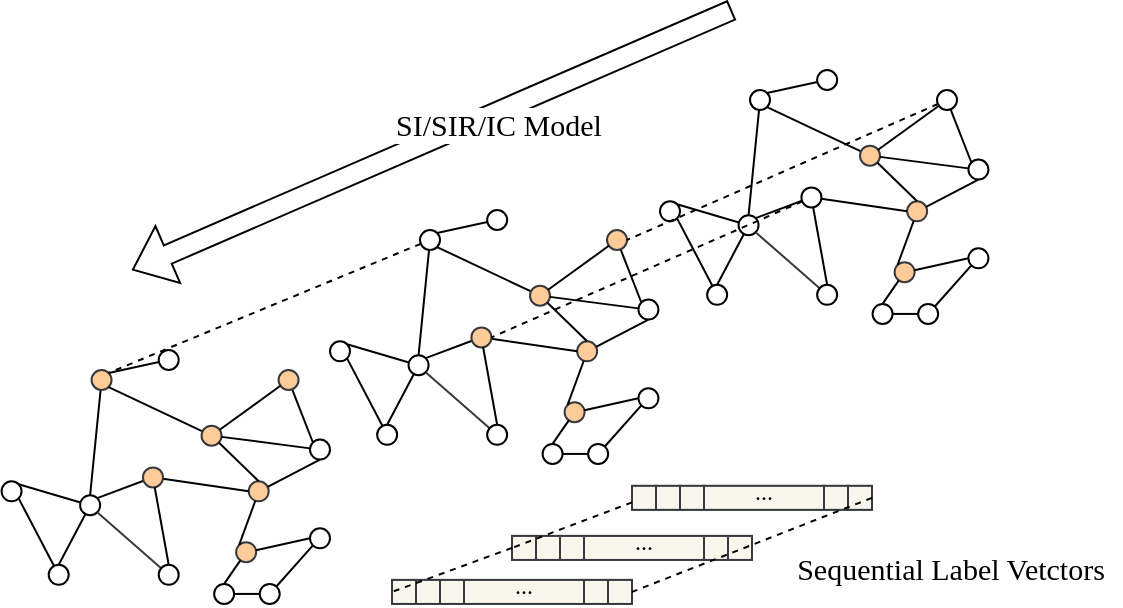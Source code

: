 <mxfile version="18.1.3" type="github">
  <diagram id="QJzVFI7wwdKh4ksq5DaL" name="Page-1">
    <mxGraphModel dx="1144" dy="557" grid="1" gridSize="10" guides="1" tooltips="1" connect="1" arrows="1" fold="1" page="1" pageScale="1" pageWidth="827" pageHeight="1169" math="0" shadow="0">
      <root>
        <mxCell id="0" />
        <mxCell id="1" parent="0" />
        <mxCell id="GDryrx9n8suL0AO0dyz_-293" value="" style="group" vertex="1" connectable="0" parent="1">
          <mxGeometry x="414" y="180" width="164.219" height="126.96" as="geometry" />
        </mxCell>
        <mxCell id="GDryrx9n8suL0AO0dyz_-5" value="" style="ellipse;whiteSpace=wrap;html=1;aspect=fixed;" vertex="1" parent="GDryrx9n8suL0AO0dyz_-293">
          <mxGeometry x="39.286" y="72.604" width="10" height="10" as="geometry" />
        </mxCell>
        <mxCell id="GDryrx9n8suL0AO0dyz_-6" style="edgeStyle=none;rounded=0;orthogonalLoop=1;jettySize=auto;html=1;entryX=0.5;entryY=0;entryDx=0;entryDy=0;endArrow=none;endFill=0;" edge="1" parent="GDryrx9n8suL0AO0dyz_-293" source="GDryrx9n8suL0AO0dyz_-7" target="GDryrx9n8suL0AO0dyz_-5">
          <mxGeometry relative="1" as="geometry" />
        </mxCell>
        <mxCell id="GDryrx9n8suL0AO0dyz_-7" value="" style="ellipse;whiteSpace=wrap;html=1;aspect=fixed;" vertex="1" parent="GDryrx9n8suL0AO0dyz_-293">
          <mxGeometry x="45" y="10.0" width="10" height="10" as="geometry" />
        </mxCell>
        <mxCell id="GDryrx9n8suL0AO0dyz_-8" style="edgeStyle=none;rounded=0;orthogonalLoop=1;jettySize=auto;html=1;entryX=1;entryY=1;entryDx=0;entryDy=0;endArrow=none;endFill=0;" edge="1" parent="GDryrx9n8suL0AO0dyz_-293" source="GDryrx9n8suL0AO0dyz_-9" target="GDryrx9n8suL0AO0dyz_-7">
          <mxGeometry relative="1" as="geometry" />
        </mxCell>
        <mxCell id="GDryrx9n8suL0AO0dyz_-9" value="" style="ellipse;whiteSpace=wrap;html=1;aspect=fixed;fillColor=#ffcc99;strokeColor=#36393d;" vertex="1" parent="GDryrx9n8suL0AO0dyz_-293">
          <mxGeometry x="100" y="37.826" width="10" height="10" as="geometry" />
        </mxCell>
        <mxCell id="GDryrx9n8suL0AO0dyz_-10" value="" style="ellipse;whiteSpace=wrap;html=1;aspect=fixed;" vertex="1" parent="GDryrx9n8suL0AO0dyz_-293">
          <mxGeometry y="65.648" width="10" height="10" as="geometry" />
        </mxCell>
        <mxCell id="GDryrx9n8suL0AO0dyz_-11" style="edgeStyle=none;rounded=0;orthogonalLoop=1;jettySize=auto;html=1;entryX=1;entryY=0;entryDx=0;entryDy=0;endArrow=none;endFill=0;" edge="1" parent="GDryrx9n8suL0AO0dyz_-293" source="GDryrx9n8suL0AO0dyz_-5" target="GDryrx9n8suL0AO0dyz_-10">
          <mxGeometry relative="1" as="geometry" />
        </mxCell>
        <mxCell id="GDryrx9n8suL0AO0dyz_-12" style="edgeStyle=none;rounded=0;orthogonalLoop=1;jettySize=auto;html=1;entryX=1;entryY=1;entryDx=0;entryDy=0;endArrow=none;endFill=0;" edge="1" parent="GDryrx9n8suL0AO0dyz_-293" source="GDryrx9n8suL0AO0dyz_-13" target="GDryrx9n8suL0AO0dyz_-10">
          <mxGeometry relative="1" as="geometry" />
        </mxCell>
        <mxCell id="GDryrx9n8suL0AO0dyz_-13" value="" style="ellipse;whiteSpace=wrap;html=1;aspect=fixed;" vertex="1" parent="GDryrx9n8suL0AO0dyz_-293">
          <mxGeometry x="23.571" y="107.387" width="10" height="10" as="geometry" />
        </mxCell>
        <mxCell id="GDryrx9n8suL0AO0dyz_-14" style="edgeStyle=none;rounded=0;orthogonalLoop=1;jettySize=auto;html=1;entryX=0.5;entryY=0;entryDx=0;entryDy=0;endArrow=none;endFill=0;" edge="1" parent="GDryrx9n8suL0AO0dyz_-293" source="GDryrx9n8suL0AO0dyz_-5" target="GDryrx9n8suL0AO0dyz_-13">
          <mxGeometry relative="1" as="geometry" />
        </mxCell>
        <mxCell id="GDryrx9n8suL0AO0dyz_-15" style="edgeStyle=none;rounded=0;orthogonalLoop=1;jettySize=auto;html=1;entryX=1;entryY=0;entryDx=0;entryDy=0;endArrow=none;endFill=0;" edge="1" parent="GDryrx9n8suL0AO0dyz_-293" source="GDryrx9n8suL0AO0dyz_-16" target="GDryrx9n8suL0AO0dyz_-7">
          <mxGeometry relative="1" as="geometry" />
        </mxCell>
        <mxCell id="GDryrx9n8suL0AO0dyz_-16" value="" style="ellipse;whiteSpace=wrap;html=1;aspect=fixed;" vertex="1" parent="GDryrx9n8suL0AO0dyz_-293">
          <mxGeometry x="78.574" width="10" height="10" as="geometry" />
        </mxCell>
        <mxCell id="GDryrx9n8suL0AO0dyz_-18" value="" style="ellipse;whiteSpace=wrap;html=1;aspect=fixed;fillColor=#ffcc99;strokeColor=#36393d;" vertex="1" parent="GDryrx9n8suL0AO0dyz_-293">
          <mxGeometry x="123.571" y="65.652" width="10" height="10" as="geometry" />
        </mxCell>
        <mxCell id="GDryrx9n8suL0AO0dyz_-19" style="edgeStyle=none;rounded=0;orthogonalLoop=1;jettySize=auto;html=1;entryX=0.5;entryY=0;entryDx=0;entryDy=0;endArrow=none;endFill=0;" edge="1" parent="GDryrx9n8suL0AO0dyz_-293" source="GDryrx9n8suL0AO0dyz_-9" target="GDryrx9n8suL0AO0dyz_-18">
          <mxGeometry relative="1" as="geometry" />
        </mxCell>
        <mxCell id="GDryrx9n8suL0AO0dyz_-20" style="edgeStyle=none;rounded=0;orthogonalLoop=1;jettySize=auto;html=1;entryX=1;entryY=0;entryDx=0;entryDy=0;endArrow=none;endFill=0;" edge="1" parent="GDryrx9n8suL0AO0dyz_-293" source="GDryrx9n8suL0AO0dyz_-22" target="GDryrx9n8suL0AO0dyz_-5">
          <mxGeometry relative="1" as="geometry" />
        </mxCell>
        <mxCell id="GDryrx9n8suL0AO0dyz_-21" style="edgeStyle=none;rounded=0;orthogonalLoop=1;jettySize=auto;html=1;entryX=0;entryY=0.5;entryDx=0;entryDy=0;endArrow=none;endFill=0;" edge="1" parent="GDryrx9n8suL0AO0dyz_-293" source="GDryrx9n8suL0AO0dyz_-22" target="GDryrx9n8suL0AO0dyz_-18">
          <mxGeometry relative="1" as="geometry" />
        </mxCell>
        <mxCell id="GDryrx9n8suL0AO0dyz_-22" value="" style="ellipse;whiteSpace=wrap;html=1;aspect=fixed;" vertex="1" parent="GDryrx9n8suL0AO0dyz_-293">
          <mxGeometry x="70.714" y="58.691" width="10" height="10" as="geometry" />
        </mxCell>
        <mxCell id="GDryrx9n8suL0AO0dyz_-23" style="edgeStyle=none;rounded=0;orthogonalLoop=1;jettySize=auto;html=1;entryX=1;entryY=1;entryDx=0;entryDy=0;endArrow=none;endFill=0;fillColor=#ffcc99;strokeColor=#36393d;" edge="1" parent="GDryrx9n8suL0AO0dyz_-293" source="GDryrx9n8suL0AO0dyz_-24" target="GDryrx9n8suL0AO0dyz_-5">
          <mxGeometry relative="1" as="geometry" />
        </mxCell>
        <mxCell id="GDryrx9n8suL0AO0dyz_-24" value="" style="ellipse;whiteSpace=wrap;html=1;aspect=fixed;" vertex="1" parent="GDryrx9n8suL0AO0dyz_-293">
          <mxGeometry x="78.571" y="107.387" width="10" height="10" as="geometry" />
        </mxCell>
        <mxCell id="GDryrx9n8suL0AO0dyz_-25" style="edgeStyle=none;rounded=0;orthogonalLoop=1;jettySize=auto;html=1;entryX=0.5;entryY=0;entryDx=0;entryDy=0;endArrow=none;endFill=0;" edge="1" parent="GDryrx9n8suL0AO0dyz_-293" source="GDryrx9n8suL0AO0dyz_-22" target="GDryrx9n8suL0AO0dyz_-24">
          <mxGeometry relative="1" as="geometry" />
        </mxCell>
        <mxCell id="GDryrx9n8suL0AO0dyz_-26" value="" style="ellipse;whiteSpace=wrap;html=1;aspect=fixed;" vertex="1" parent="GDryrx9n8suL0AO0dyz_-293">
          <mxGeometry x="154.214" y="44.782" width="10" height="10" as="geometry" />
        </mxCell>
        <mxCell id="GDryrx9n8suL0AO0dyz_-27" value="" style="rounded=0;orthogonalLoop=1;jettySize=auto;html=1;endArrow=none;endFill=0;" edge="1" parent="GDryrx9n8suL0AO0dyz_-293" source="GDryrx9n8suL0AO0dyz_-9" target="GDryrx9n8suL0AO0dyz_-26">
          <mxGeometry relative="1" as="geometry" />
        </mxCell>
        <mxCell id="GDryrx9n8suL0AO0dyz_-28" style="edgeStyle=none;rounded=0;orthogonalLoop=1;jettySize=auto;html=1;entryX=0.5;entryY=1;entryDx=0;entryDy=0;endArrow=none;endFill=0;" edge="1" parent="GDryrx9n8suL0AO0dyz_-293" source="GDryrx9n8suL0AO0dyz_-18" target="GDryrx9n8suL0AO0dyz_-26">
          <mxGeometry relative="1" as="geometry" />
        </mxCell>
        <mxCell id="GDryrx9n8suL0AO0dyz_-29" style="edgeStyle=none;rounded=0;orthogonalLoop=1;jettySize=auto;html=1;endArrow=none;endFill=0;entryX=0;entryY=0;entryDx=0;entryDy=0;" edge="1" parent="GDryrx9n8suL0AO0dyz_-293" source="GDryrx9n8suL0AO0dyz_-30" target="GDryrx9n8suL0AO0dyz_-26">
          <mxGeometry relative="1" as="geometry">
            <mxPoint x="162.857" y="44.782" as="targetPoint" />
          </mxGeometry>
        </mxCell>
        <mxCell id="GDryrx9n8suL0AO0dyz_-30" value="" style="ellipse;whiteSpace=wrap;html=1;aspect=fixed;" vertex="1" parent="GDryrx9n8suL0AO0dyz_-293">
          <mxGeometry x="138.5" y="10.0" width="10" height="10" as="geometry" />
        </mxCell>
        <mxCell id="GDryrx9n8suL0AO0dyz_-31" value="" style="rounded=0;orthogonalLoop=1;jettySize=auto;html=1;endArrow=none;endFill=0;" edge="1" parent="GDryrx9n8suL0AO0dyz_-293" source="GDryrx9n8suL0AO0dyz_-9" target="GDryrx9n8suL0AO0dyz_-30">
          <mxGeometry relative="1" as="geometry" />
        </mxCell>
        <mxCell id="GDryrx9n8suL0AO0dyz_-32" value="" style="ellipse;whiteSpace=wrap;html=1;aspect=fixed;" vertex="1" parent="GDryrx9n8suL0AO0dyz_-293">
          <mxGeometry x="129.076" y="116.96" width="10" height="10" as="geometry" />
        </mxCell>
        <mxCell id="GDryrx9n8suL0AO0dyz_-33" value="" style="ellipse;whiteSpace=wrap;html=1;aspect=fixed;fillColor=#ffcc99;strokeColor=#36393d;" vertex="1" parent="GDryrx9n8suL0AO0dyz_-293">
          <mxGeometry x="117.29" y="96.091" width="10" height="10" as="geometry" />
        </mxCell>
        <mxCell id="GDryrx9n8suL0AO0dyz_-17" style="edgeStyle=none;rounded=0;orthogonalLoop=1;jettySize=auto;html=1;endArrow=none;endFill=0;entryX=0;entryY=0;entryDx=0;entryDy=0;" edge="1" parent="GDryrx9n8suL0AO0dyz_-293" source="GDryrx9n8suL0AO0dyz_-18" target="GDryrx9n8suL0AO0dyz_-33">
          <mxGeometry relative="1" as="geometry">
            <mxPoint x="153.429" y="107.391" as="targetPoint" />
          </mxGeometry>
        </mxCell>
        <mxCell id="GDryrx9n8suL0AO0dyz_-34" style="edgeStyle=none;rounded=0;orthogonalLoop=1;jettySize=auto;html=1;entryX=0;entryY=0.5;entryDx=0;entryDy=0;endArrow=none;endFill=0;" edge="1" parent="GDryrx9n8suL0AO0dyz_-293" source="GDryrx9n8suL0AO0dyz_-35" target="GDryrx9n8suL0AO0dyz_-32">
          <mxGeometry relative="1" as="geometry" />
        </mxCell>
        <mxCell id="GDryrx9n8suL0AO0dyz_-35" value="" style="ellipse;whiteSpace=wrap;html=1;aspect=fixed;" vertex="1" parent="GDryrx9n8suL0AO0dyz_-293">
          <mxGeometry x="106.29" y="116.96" width="10" height="10" as="geometry" />
        </mxCell>
        <mxCell id="GDryrx9n8suL0AO0dyz_-36" style="edgeStyle=none;rounded=0;orthogonalLoop=1;jettySize=auto;html=1;entryX=0.5;entryY=0;entryDx=0;entryDy=0;endArrow=none;endFill=0;" edge="1" parent="GDryrx9n8suL0AO0dyz_-293" source="GDryrx9n8suL0AO0dyz_-33" target="GDryrx9n8suL0AO0dyz_-35">
          <mxGeometry relative="1" as="geometry" />
        </mxCell>
        <mxCell id="GDryrx9n8suL0AO0dyz_-37" value="" style="ellipse;whiteSpace=wrap;html=1;aspect=fixed;" vertex="1" parent="GDryrx9n8suL0AO0dyz_-293">
          <mxGeometry x="154.219" y="89.134" width="10" height="10" as="geometry" />
        </mxCell>
        <mxCell id="GDryrx9n8suL0AO0dyz_-38" style="edgeStyle=none;rounded=0;orthogonalLoop=1;jettySize=auto;html=1;entryX=0;entryY=1;entryDx=0;entryDy=0;endArrow=none;endFill=0;" edge="1" parent="GDryrx9n8suL0AO0dyz_-293" source="GDryrx9n8suL0AO0dyz_-32" target="GDryrx9n8suL0AO0dyz_-37">
          <mxGeometry relative="1" as="geometry" />
        </mxCell>
        <mxCell id="GDryrx9n8suL0AO0dyz_-39" style="edgeStyle=none;rounded=0;orthogonalLoop=1;jettySize=auto;html=1;entryX=0;entryY=0.5;entryDx=0;entryDy=0;endArrow=none;endFill=0;" edge="1" parent="GDryrx9n8suL0AO0dyz_-293" source="GDryrx9n8suL0AO0dyz_-33" target="GDryrx9n8suL0AO0dyz_-37">
          <mxGeometry relative="1" as="geometry" />
        </mxCell>
        <mxCell id="GDryrx9n8suL0AO0dyz_-294" value="" style="group" vertex="1" connectable="0" parent="1">
          <mxGeometry x="249" y="250" width="164.219" height="126.96" as="geometry" />
        </mxCell>
        <mxCell id="GDryrx9n8suL0AO0dyz_-295" value="" style="ellipse;whiteSpace=wrap;html=1;aspect=fixed;" vertex="1" parent="GDryrx9n8suL0AO0dyz_-294">
          <mxGeometry x="39.286" y="72.604" width="10" height="10" as="geometry" />
        </mxCell>
        <mxCell id="GDryrx9n8suL0AO0dyz_-296" style="edgeStyle=none;rounded=0;orthogonalLoop=1;jettySize=auto;html=1;entryX=0.5;entryY=0;entryDx=0;entryDy=0;endArrow=none;endFill=0;" edge="1" parent="GDryrx9n8suL0AO0dyz_-294" source="GDryrx9n8suL0AO0dyz_-297" target="GDryrx9n8suL0AO0dyz_-295">
          <mxGeometry relative="1" as="geometry" />
        </mxCell>
        <mxCell id="GDryrx9n8suL0AO0dyz_-297" value="" style="ellipse;whiteSpace=wrap;html=1;aspect=fixed;" vertex="1" parent="GDryrx9n8suL0AO0dyz_-294">
          <mxGeometry x="45" y="10.0" width="10" height="10" as="geometry" />
        </mxCell>
        <mxCell id="GDryrx9n8suL0AO0dyz_-298" style="edgeStyle=none;rounded=0;orthogonalLoop=1;jettySize=auto;html=1;entryX=1;entryY=1;entryDx=0;entryDy=0;endArrow=none;endFill=0;" edge="1" parent="GDryrx9n8suL0AO0dyz_-294" source="GDryrx9n8suL0AO0dyz_-299" target="GDryrx9n8suL0AO0dyz_-297">
          <mxGeometry relative="1" as="geometry" />
        </mxCell>
        <mxCell id="GDryrx9n8suL0AO0dyz_-299" value="" style="ellipse;whiteSpace=wrap;html=1;aspect=fixed;fillColor=#ffcc99;strokeColor=#36393d;" vertex="1" parent="GDryrx9n8suL0AO0dyz_-294">
          <mxGeometry x="100" y="37.826" width="10" height="10" as="geometry" />
        </mxCell>
        <mxCell id="GDryrx9n8suL0AO0dyz_-300" value="" style="ellipse;whiteSpace=wrap;html=1;aspect=fixed;" vertex="1" parent="GDryrx9n8suL0AO0dyz_-294">
          <mxGeometry y="65.648" width="10" height="10" as="geometry" />
        </mxCell>
        <mxCell id="GDryrx9n8suL0AO0dyz_-301" style="edgeStyle=none;rounded=0;orthogonalLoop=1;jettySize=auto;html=1;entryX=1;entryY=0;entryDx=0;entryDy=0;endArrow=none;endFill=0;" edge="1" parent="GDryrx9n8suL0AO0dyz_-294" source="GDryrx9n8suL0AO0dyz_-295" target="GDryrx9n8suL0AO0dyz_-300">
          <mxGeometry relative="1" as="geometry" />
        </mxCell>
        <mxCell id="GDryrx9n8suL0AO0dyz_-302" style="edgeStyle=none;rounded=0;orthogonalLoop=1;jettySize=auto;html=1;entryX=1;entryY=1;entryDx=0;entryDy=0;endArrow=none;endFill=0;" edge="1" parent="GDryrx9n8suL0AO0dyz_-294" source="GDryrx9n8suL0AO0dyz_-303" target="GDryrx9n8suL0AO0dyz_-300">
          <mxGeometry relative="1" as="geometry" />
        </mxCell>
        <mxCell id="GDryrx9n8suL0AO0dyz_-303" value="" style="ellipse;whiteSpace=wrap;html=1;aspect=fixed;" vertex="1" parent="GDryrx9n8suL0AO0dyz_-294">
          <mxGeometry x="23.571" y="107.387" width="10" height="10" as="geometry" />
        </mxCell>
        <mxCell id="GDryrx9n8suL0AO0dyz_-304" style="edgeStyle=none;rounded=0;orthogonalLoop=1;jettySize=auto;html=1;entryX=0.5;entryY=0;entryDx=0;entryDy=0;endArrow=none;endFill=0;" edge="1" parent="GDryrx9n8suL0AO0dyz_-294" source="GDryrx9n8suL0AO0dyz_-295" target="GDryrx9n8suL0AO0dyz_-303">
          <mxGeometry relative="1" as="geometry" />
        </mxCell>
        <mxCell id="GDryrx9n8suL0AO0dyz_-305" style="edgeStyle=none;rounded=0;orthogonalLoop=1;jettySize=auto;html=1;entryX=1;entryY=0;entryDx=0;entryDy=0;endArrow=none;endFill=0;" edge="1" parent="GDryrx9n8suL0AO0dyz_-294" source="GDryrx9n8suL0AO0dyz_-306" target="GDryrx9n8suL0AO0dyz_-297">
          <mxGeometry relative="1" as="geometry" />
        </mxCell>
        <mxCell id="GDryrx9n8suL0AO0dyz_-306" value="" style="ellipse;whiteSpace=wrap;html=1;aspect=fixed;" vertex="1" parent="GDryrx9n8suL0AO0dyz_-294">
          <mxGeometry x="78.574" width="10" height="10" as="geometry" />
        </mxCell>
        <mxCell id="GDryrx9n8suL0AO0dyz_-307" value="" style="ellipse;whiteSpace=wrap;html=1;aspect=fixed;fillColor=#ffcc99;strokeColor=#36393d;" vertex="1" parent="GDryrx9n8suL0AO0dyz_-294">
          <mxGeometry x="123.571" y="65.652" width="10" height="10" as="geometry" />
        </mxCell>
        <mxCell id="GDryrx9n8suL0AO0dyz_-308" style="edgeStyle=none;rounded=0;orthogonalLoop=1;jettySize=auto;html=1;entryX=0.5;entryY=0;entryDx=0;entryDy=0;endArrow=none;endFill=0;" edge="1" parent="GDryrx9n8suL0AO0dyz_-294" source="GDryrx9n8suL0AO0dyz_-299" target="GDryrx9n8suL0AO0dyz_-307">
          <mxGeometry relative="1" as="geometry" />
        </mxCell>
        <mxCell id="GDryrx9n8suL0AO0dyz_-309" style="edgeStyle=none;rounded=0;orthogonalLoop=1;jettySize=auto;html=1;entryX=1;entryY=0;entryDx=0;entryDy=0;endArrow=none;endFill=0;" edge="1" parent="GDryrx9n8suL0AO0dyz_-294" source="GDryrx9n8suL0AO0dyz_-311" target="GDryrx9n8suL0AO0dyz_-295">
          <mxGeometry relative="1" as="geometry" />
        </mxCell>
        <mxCell id="GDryrx9n8suL0AO0dyz_-310" style="edgeStyle=none;rounded=0;orthogonalLoop=1;jettySize=auto;html=1;entryX=0;entryY=0.5;entryDx=0;entryDy=0;endArrow=none;endFill=0;" edge="1" parent="GDryrx9n8suL0AO0dyz_-294" source="GDryrx9n8suL0AO0dyz_-311" target="GDryrx9n8suL0AO0dyz_-307">
          <mxGeometry relative="1" as="geometry" />
        </mxCell>
        <mxCell id="GDryrx9n8suL0AO0dyz_-311" value="" style="ellipse;whiteSpace=wrap;html=1;aspect=fixed;fillColor=#ffcc99;strokeColor=#36393d;" vertex="1" parent="GDryrx9n8suL0AO0dyz_-294">
          <mxGeometry x="70.714" y="58.691" width="10" height="10" as="geometry" />
        </mxCell>
        <mxCell id="GDryrx9n8suL0AO0dyz_-312" style="edgeStyle=none;rounded=0;orthogonalLoop=1;jettySize=auto;html=1;entryX=1;entryY=1;entryDx=0;entryDy=0;endArrow=none;endFill=0;fillColor=#ffcc99;strokeColor=#36393d;" edge="1" parent="GDryrx9n8suL0AO0dyz_-294" source="GDryrx9n8suL0AO0dyz_-313" target="GDryrx9n8suL0AO0dyz_-295">
          <mxGeometry relative="1" as="geometry" />
        </mxCell>
        <mxCell id="GDryrx9n8suL0AO0dyz_-313" value="" style="ellipse;whiteSpace=wrap;html=1;aspect=fixed;" vertex="1" parent="GDryrx9n8suL0AO0dyz_-294">
          <mxGeometry x="78.571" y="107.387" width="10" height="10" as="geometry" />
        </mxCell>
        <mxCell id="GDryrx9n8suL0AO0dyz_-314" style="edgeStyle=none;rounded=0;orthogonalLoop=1;jettySize=auto;html=1;entryX=0.5;entryY=0;entryDx=0;entryDy=0;endArrow=none;endFill=0;" edge="1" parent="GDryrx9n8suL0AO0dyz_-294" source="GDryrx9n8suL0AO0dyz_-311" target="GDryrx9n8suL0AO0dyz_-313">
          <mxGeometry relative="1" as="geometry" />
        </mxCell>
        <mxCell id="GDryrx9n8suL0AO0dyz_-315" value="" style="ellipse;whiteSpace=wrap;html=1;aspect=fixed;" vertex="1" parent="GDryrx9n8suL0AO0dyz_-294">
          <mxGeometry x="154.214" y="44.782" width="10" height="10" as="geometry" />
        </mxCell>
        <mxCell id="GDryrx9n8suL0AO0dyz_-316" value="" style="rounded=0;orthogonalLoop=1;jettySize=auto;html=1;endArrow=none;endFill=0;" edge="1" parent="GDryrx9n8suL0AO0dyz_-294" source="GDryrx9n8suL0AO0dyz_-299" target="GDryrx9n8suL0AO0dyz_-315">
          <mxGeometry relative="1" as="geometry" />
        </mxCell>
        <mxCell id="GDryrx9n8suL0AO0dyz_-317" style="edgeStyle=none;rounded=0;orthogonalLoop=1;jettySize=auto;html=1;entryX=0.5;entryY=1;entryDx=0;entryDy=0;endArrow=none;endFill=0;" edge="1" parent="GDryrx9n8suL0AO0dyz_-294" source="GDryrx9n8suL0AO0dyz_-307" target="GDryrx9n8suL0AO0dyz_-315">
          <mxGeometry relative="1" as="geometry" />
        </mxCell>
        <mxCell id="GDryrx9n8suL0AO0dyz_-318" style="edgeStyle=none;rounded=0;orthogonalLoop=1;jettySize=auto;html=1;endArrow=none;endFill=0;entryX=0;entryY=0;entryDx=0;entryDy=0;" edge="1" parent="GDryrx9n8suL0AO0dyz_-294" source="GDryrx9n8suL0AO0dyz_-319" target="GDryrx9n8suL0AO0dyz_-315">
          <mxGeometry relative="1" as="geometry">
            <mxPoint x="162.857" y="44.782" as="targetPoint" />
          </mxGeometry>
        </mxCell>
        <mxCell id="GDryrx9n8suL0AO0dyz_-319" value="" style="ellipse;whiteSpace=wrap;html=1;aspect=fixed;fillColor=#ffcc99;strokeColor=#36393d;" vertex="1" parent="GDryrx9n8suL0AO0dyz_-294">
          <mxGeometry x="138.5" y="10.0" width="10" height="10" as="geometry" />
        </mxCell>
        <mxCell id="GDryrx9n8suL0AO0dyz_-320" value="" style="rounded=0;orthogonalLoop=1;jettySize=auto;html=1;endArrow=none;endFill=0;" edge="1" parent="GDryrx9n8suL0AO0dyz_-294" source="GDryrx9n8suL0AO0dyz_-299" target="GDryrx9n8suL0AO0dyz_-319">
          <mxGeometry relative="1" as="geometry" />
        </mxCell>
        <mxCell id="GDryrx9n8suL0AO0dyz_-321" value="" style="ellipse;whiteSpace=wrap;html=1;aspect=fixed;" vertex="1" parent="GDryrx9n8suL0AO0dyz_-294">
          <mxGeometry x="129.076" y="116.96" width="10" height="10" as="geometry" />
        </mxCell>
        <mxCell id="GDryrx9n8suL0AO0dyz_-322" value="" style="ellipse;whiteSpace=wrap;html=1;aspect=fixed;fillColor=#ffcc99;strokeColor=#36393d;" vertex="1" parent="GDryrx9n8suL0AO0dyz_-294">
          <mxGeometry x="117.29" y="96.091" width="10" height="10" as="geometry" />
        </mxCell>
        <mxCell id="GDryrx9n8suL0AO0dyz_-323" style="edgeStyle=none;rounded=0;orthogonalLoop=1;jettySize=auto;html=1;endArrow=none;endFill=0;entryX=0;entryY=0;entryDx=0;entryDy=0;" edge="1" parent="GDryrx9n8suL0AO0dyz_-294" source="GDryrx9n8suL0AO0dyz_-307" target="GDryrx9n8suL0AO0dyz_-322">
          <mxGeometry relative="1" as="geometry">
            <mxPoint x="153.429" y="107.391" as="targetPoint" />
          </mxGeometry>
        </mxCell>
        <mxCell id="GDryrx9n8suL0AO0dyz_-324" style="edgeStyle=none;rounded=0;orthogonalLoop=1;jettySize=auto;html=1;entryX=0;entryY=0.5;entryDx=0;entryDy=0;endArrow=none;endFill=0;" edge="1" parent="GDryrx9n8suL0AO0dyz_-294" source="GDryrx9n8suL0AO0dyz_-325" target="GDryrx9n8suL0AO0dyz_-321">
          <mxGeometry relative="1" as="geometry" />
        </mxCell>
        <mxCell id="GDryrx9n8suL0AO0dyz_-325" value="" style="ellipse;whiteSpace=wrap;html=1;aspect=fixed;" vertex="1" parent="GDryrx9n8suL0AO0dyz_-294">
          <mxGeometry x="106.29" y="116.96" width="10" height="10" as="geometry" />
        </mxCell>
        <mxCell id="GDryrx9n8suL0AO0dyz_-326" style="edgeStyle=none;rounded=0;orthogonalLoop=1;jettySize=auto;html=1;entryX=0.5;entryY=0;entryDx=0;entryDy=0;endArrow=none;endFill=0;" edge="1" parent="GDryrx9n8suL0AO0dyz_-294" source="GDryrx9n8suL0AO0dyz_-322" target="GDryrx9n8suL0AO0dyz_-325">
          <mxGeometry relative="1" as="geometry" />
        </mxCell>
        <mxCell id="GDryrx9n8suL0AO0dyz_-327" value="" style="ellipse;whiteSpace=wrap;html=1;aspect=fixed;" vertex="1" parent="GDryrx9n8suL0AO0dyz_-294">
          <mxGeometry x="154.219" y="89.134" width="10" height="10" as="geometry" />
        </mxCell>
        <mxCell id="GDryrx9n8suL0AO0dyz_-328" style="edgeStyle=none;rounded=0;orthogonalLoop=1;jettySize=auto;html=1;entryX=0;entryY=1;entryDx=0;entryDy=0;endArrow=none;endFill=0;" edge="1" parent="GDryrx9n8suL0AO0dyz_-294" source="GDryrx9n8suL0AO0dyz_-321" target="GDryrx9n8suL0AO0dyz_-327">
          <mxGeometry relative="1" as="geometry" />
        </mxCell>
        <mxCell id="GDryrx9n8suL0AO0dyz_-329" style="edgeStyle=none;rounded=0;orthogonalLoop=1;jettySize=auto;html=1;entryX=0;entryY=0.5;entryDx=0;entryDy=0;endArrow=none;endFill=0;" edge="1" parent="GDryrx9n8suL0AO0dyz_-294" source="GDryrx9n8suL0AO0dyz_-322" target="GDryrx9n8suL0AO0dyz_-327">
          <mxGeometry relative="1" as="geometry" />
        </mxCell>
        <mxCell id="GDryrx9n8suL0AO0dyz_-330" value="" style="group" vertex="1" connectable="0" parent="1">
          <mxGeometry x="84.78" y="320" width="164.219" height="126.96" as="geometry" />
        </mxCell>
        <mxCell id="GDryrx9n8suL0AO0dyz_-331" value="" style="ellipse;whiteSpace=wrap;html=1;aspect=fixed;" vertex="1" parent="GDryrx9n8suL0AO0dyz_-330">
          <mxGeometry x="39.286" y="72.604" width="10" height="10" as="geometry" />
        </mxCell>
        <mxCell id="GDryrx9n8suL0AO0dyz_-332" style="edgeStyle=none;rounded=0;orthogonalLoop=1;jettySize=auto;html=1;entryX=0.5;entryY=0;entryDx=0;entryDy=0;endArrow=none;endFill=0;" edge="1" parent="GDryrx9n8suL0AO0dyz_-330" source="GDryrx9n8suL0AO0dyz_-333" target="GDryrx9n8suL0AO0dyz_-331">
          <mxGeometry relative="1" as="geometry" />
        </mxCell>
        <mxCell id="GDryrx9n8suL0AO0dyz_-333" value="" style="ellipse;whiteSpace=wrap;html=1;aspect=fixed;fillColor=#ffcc99;strokeColor=#36393d;" vertex="1" parent="GDryrx9n8suL0AO0dyz_-330">
          <mxGeometry x="45" y="10.0" width="10" height="10" as="geometry" />
        </mxCell>
        <mxCell id="GDryrx9n8suL0AO0dyz_-334" style="edgeStyle=none;rounded=0;orthogonalLoop=1;jettySize=auto;html=1;entryX=1;entryY=1;entryDx=0;entryDy=0;endArrow=none;endFill=0;" edge="1" parent="GDryrx9n8suL0AO0dyz_-330" source="GDryrx9n8suL0AO0dyz_-335" target="GDryrx9n8suL0AO0dyz_-333">
          <mxGeometry relative="1" as="geometry" />
        </mxCell>
        <mxCell id="GDryrx9n8suL0AO0dyz_-335" value="" style="ellipse;whiteSpace=wrap;html=1;aspect=fixed;fillColor=#ffcc99;strokeColor=#36393d;" vertex="1" parent="GDryrx9n8suL0AO0dyz_-330">
          <mxGeometry x="100" y="37.826" width="10" height="10" as="geometry" />
        </mxCell>
        <mxCell id="GDryrx9n8suL0AO0dyz_-336" value="" style="ellipse;whiteSpace=wrap;html=1;aspect=fixed;" vertex="1" parent="GDryrx9n8suL0AO0dyz_-330">
          <mxGeometry y="65.648" width="10" height="10" as="geometry" />
        </mxCell>
        <mxCell id="GDryrx9n8suL0AO0dyz_-337" style="edgeStyle=none;rounded=0;orthogonalLoop=1;jettySize=auto;html=1;entryX=1;entryY=0;entryDx=0;entryDy=0;endArrow=none;endFill=0;" edge="1" parent="GDryrx9n8suL0AO0dyz_-330" source="GDryrx9n8suL0AO0dyz_-331" target="GDryrx9n8suL0AO0dyz_-336">
          <mxGeometry relative="1" as="geometry" />
        </mxCell>
        <mxCell id="GDryrx9n8suL0AO0dyz_-338" style="edgeStyle=none;rounded=0;orthogonalLoop=1;jettySize=auto;html=1;entryX=1;entryY=1;entryDx=0;entryDy=0;endArrow=none;endFill=0;" edge="1" parent="GDryrx9n8suL0AO0dyz_-330" source="GDryrx9n8suL0AO0dyz_-339" target="GDryrx9n8suL0AO0dyz_-336">
          <mxGeometry relative="1" as="geometry" />
        </mxCell>
        <mxCell id="GDryrx9n8suL0AO0dyz_-339" value="" style="ellipse;whiteSpace=wrap;html=1;aspect=fixed;" vertex="1" parent="GDryrx9n8suL0AO0dyz_-330">
          <mxGeometry x="23.571" y="107.387" width="10" height="10" as="geometry" />
        </mxCell>
        <mxCell id="GDryrx9n8suL0AO0dyz_-340" style="edgeStyle=none;rounded=0;orthogonalLoop=1;jettySize=auto;html=1;entryX=0.5;entryY=0;entryDx=0;entryDy=0;endArrow=none;endFill=0;" edge="1" parent="GDryrx9n8suL0AO0dyz_-330" source="GDryrx9n8suL0AO0dyz_-331" target="GDryrx9n8suL0AO0dyz_-339">
          <mxGeometry relative="1" as="geometry" />
        </mxCell>
        <mxCell id="GDryrx9n8suL0AO0dyz_-341" style="edgeStyle=none;rounded=0;orthogonalLoop=1;jettySize=auto;html=1;entryX=1;entryY=0;entryDx=0;entryDy=0;endArrow=none;endFill=0;" edge="1" parent="GDryrx9n8suL0AO0dyz_-330" source="GDryrx9n8suL0AO0dyz_-342" target="GDryrx9n8suL0AO0dyz_-333">
          <mxGeometry relative="1" as="geometry" />
        </mxCell>
        <mxCell id="GDryrx9n8suL0AO0dyz_-342" value="" style="ellipse;whiteSpace=wrap;html=1;aspect=fixed;" vertex="1" parent="GDryrx9n8suL0AO0dyz_-330">
          <mxGeometry x="78.574" width="10" height="10" as="geometry" />
        </mxCell>
        <mxCell id="GDryrx9n8suL0AO0dyz_-343" value="" style="ellipse;whiteSpace=wrap;html=1;aspect=fixed;fillColor=#ffcc99;strokeColor=#36393d;" vertex="1" parent="GDryrx9n8suL0AO0dyz_-330">
          <mxGeometry x="123.571" y="65.652" width="10" height="10" as="geometry" />
        </mxCell>
        <mxCell id="GDryrx9n8suL0AO0dyz_-344" style="edgeStyle=none;rounded=0;orthogonalLoop=1;jettySize=auto;html=1;entryX=0.5;entryY=0;entryDx=0;entryDy=0;endArrow=none;endFill=0;" edge="1" parent="GDryrx9n8suL0AO0dyz_-330" source="GDryrx9n8suL0AO0dyz_-335" target="GDryrx9n8suL0AO0dyz_-343">
          <mxGeometry relative="1" as="geometry" />
        </mxCell>
        <mxCell id="GDryrx9n8suL0AO0dyz_-345" style="edgeStyle=none;rounded=0;orthogonalLoop=1;jettySize=auto;html=1;entryX=1;entryY=0;entryDx=0;entryDy=0;endArrow=none;endFill=0;" edge="1" parent="GDryrx9n8suL0AO0dyz_-330" source="GDryrx9n8suL0AO0dyz_-347" target="GDryrx9n8suL0AO0dyz_-331">
          <mxGeometry relative="1" as="geometry" />
        </mxCell>
        <mxCell id="GDryrx9n8suL0AO0dyz_-346" style="edgeStyle=none;rounded=0;orthogonalLoop=1;jettySize=auto;html=1;entryX=0;entryY=0.5;entryDx=0;entryDy=0;endArrow=none;endFill=0;" edge="1" parent="GDryrx9n8suL0AO0dyz_-330" source="GDryrx9n8suL0AO0dyz_-347" target="GDryrx9n8suL0AO0dyz_-343">
          <mxGeometry relative="1" as="geometry" />
        </mxCell>
        <mxCell id="GDryrx9n8suL0AO0dyz_-347" value="" style="ellipse;whiteSpace=wrap;html=1;aspect=fixed;fillColor=#ffcc99;strokeColor=#36393d;" vertex="1" parent="GDryrx9n8suL0AO0dyz_-330">
          <mxGeometry x="70.714" y="58.691" width="10" height="10" as="geometry" />
        </mxCell>
        <mxCell id="GDryrx9n8suL0AO0dyz_-348" style="edgeStyle=none;rounded=0;orthogonalLoop=1;jettySize=auto;html=1;entryX=1;entryY=1;entryDx=0;entryDy=0;endArrow=none;endFill=0;fillColor=#ffcc99;strokeColor=#36393d;" edge="1" parent="GDryrx9n8suL0AO0dyz_-330" source="GDryrx9n8suL0AO0dyz_-349" target="GDryrx9n8suL0AO0dyz_-331">
          <mxGeometry relative="1" as="geometry" />
        </mxCell>
        <mxCell id="GDryrx9n8suL0AO0dyz_-349" value="" style="ellipse;whiteSpace=wrap;html=1;aspect=fixed;" vertex="1" parent="GDryrx9n8suL0AO0dyz_-330">
          <mxGeometry x="78.571" y="107.387" width="10" height="10" as="geometry" />
        </mxCell>
        <mxCell id="GDryrx9n8suL0AO0dyz_-350" style="edgeStyle=none;rounded=0;orthogonalLoop=1;jettySize=auto;html=1;entryX=0.5;entryY=0;entryDx=0;entryDy=0;endArrow=none;endFill=0;" edge="1" parent="GDryrx9n8suL0AO0dyz_-330" source="GDryrx9n8suL0AO0dyz_-347" target="GDryrx9n8suL0AO0dyz_-349">
          <mxGeometry relative="1" as="geometry" />
        </mxCell>
        <mxCell id="GDryrx9n8suL0AO0dyz_-351" value="" style="ellipse;whiteSpace=wrap;html=1;aspect=fixed;" vertex="1" parent="GDryrx9n8suL0AO0dyz_-330">
          <mxGeometry x="154.214" y="44.782" width="10" height="10" as="geometry" />
        </mxCell>
        <mxCell id="GDryrx9n8suL0AO0dyz_-352" value="" style="rounded=0;orthogonalLoop=1;jettySize=auto;html=1;endArrow=none;endFill=0;" edge="1" parent="GDryrx9n8suL0AO0dyz_-330" source="GDryrx9n8suL0AO0dyz_-335" target="GDryrx9n8suL0AO0dyz_-351">
          <mxGeometry relative="1" as="geometry" />
        </mxCell>
        <mxCell id="GDryrx9n8suL0AO0dyz_-353" style="edgeStyle=none;rounded=0;orthogonalLoop=1;jettySize=auto;html=1;entryX=0.5;entryY=1;entryDx=0;entryDy=0;endArrow=none;endFill=0;" edge="1" parent="GDryrx9n8suL0AO0dyz_-330" source="GDryrx9n8suL0AO0dyz_-343" target="GDryrx9n8suL0AO0dyz_-351">
          <mxGeometry relative="1" as="geometry" />
        </mxCell>
        <mxCell id="GDryrx9n8suL0AO0dyz_-354" style="edgeStyle=none;rounded=0;orthogonalLoop=1;jettySize=auto;html=1;endArrow=none;endFill=0;entryX=0;entryY=0;entryDx=0;entryDy=0;" edge="1" parent="GDryrx9n8suL0AO0dyz_-330" source="GDryrx9n8suL0AO0dyz_-355" target="GDryrx9n8suL0AO0dyz_-351">
          <mxGeometry relative="1" as="geometry">
            <mxPoint x="162.857" y="44.782" as="targetPoint" />
          </mxGeometry>
        </mxCell>
        <mxCell id="GDryrx9n8suL0AO0dyz_-355" value="" style="ellipse;whiteSpace=wrap;html=1;aspect=fixed;fillColor=#ffcc99;strokeColor=#36393d;" vertex="1" parent="GDryrx9n8suL0AO0dyz_-330">
          <mxGeometry x="138.5" y="10.0" width="10" height="10" as="geometry" />
        </mxCell>
        <mxCell id="GDryrx9n8suL0AO0dyz_-356" value="" style="rounded=0;orthogonalLoop=1;jettySize=auto;html=1;endArrow=none;endFill=0;" edge="1" parent="GDryrx9n8suL0AO0dyz_-330" source="GDryrx9n8suL0AO0dyz_-335" target="GDryrx9n8suL0AO0dyz_-355">
          <mxGeometry relative="1" as="geometry" />
        </mxCell>
        <mxCell id="GDryrx9n8suL0AO0dyz_-357" value="" style="ellipse;whiteSpace=wrap;html=1;aspect=fixed;" vertex="1" parent="GDryrx9n8suL0AO0dyz_-330">
          <mxGeometry x="129.076" y="116.96" width="10" height="10" as="geometry" />
        </mxCell>
        <mxCell id="GDryrx9n8suL0AO0dyz_-358" value="" style="ellipse;whiteSpace=wrap;html=1;aspect=fixed;fillColor=#ffcc99;strokeColor=#36393d;" vertex="1" parent="GDryrx9n8suL0AO0dyz_-330">
          <mxGeometry x="117.29" y="96.091" width="10" height="10" as="geometry" />
        </mxCell>
        <mxCell id="GDryrx9n8suL0AO0dyz_-359" style="edgeStyle=none;rounded=0;orthogonalLoop=1;jettySize=auto;html=1;endArrow=none;endFill=0;entryX=0;entryY=0;entryDx=0;entryDy=0;" edge="1" parent="GDryrx9n8suL0AO0dyz_-330" source="GDryrx9n8suL0AO0dyz_-343" target="GDryrx9n8suL0AO0dyz_-358">
          <mxGeometry relative="1" as="geometry">
            <mxPoint x="153.429" y="107.391" as="targetPoint" />
          </mxGeometry>
        </mxCell>
        <mxCell id="GDryrx9n8suL0AO0dyz_-360" style="edgeStyle=none;rounded=0;orthogonalLoop=1;jettySize=auto;html=1;entryX=0;entryY=0.5;entryDx=0;entryDy=0;endArrow=none;endFill=0;" edge="1" parent="GDryrx9n8suL0AO0dyz_-330" source="GDryrx9n8suL0AO0dyz_-361" target="GDryrx9n8suL0AO0dyz_-357">
          <mxGeometry relative="1" as="geometry" />
        </mxCell>
        <mxCell id="GDryrx9n8suL0AO0dyz_-361" value="" style="ellipse;whiteSpace=wrap;html=1;aspect=fixed;" vertex="1" parent="GDryrx9n8suL0AO0dyz_-330">
          <mxGeometry x="106.29" y="116.96" width="10" height="10" as="geometry" />
        </mxCell>
        <mxCell id="GDryrx9n8suL0AO0dyz_-362" style="edgeStyle=none;rounded=0;orthogonalLoop=1;jettySize=auto;html=1;entryX=0.5;entryY=0;entryDx=0;entryDy=0;endArrow=none;endFill=0;" edge="1" parent="GDryrx9n8suL0AO0dyz_-330" source="GDryrx9n8suL0AO0dyz_-358" target="GDryrx9n8suL0AO0dyz_-361">
          <mxGeometry relative="1" as="geometry" />
        </mxCell>
        <mxCell id="GDryrx9n8suL0AO0dyz_-363" value="" style="ellipse;whiteSpace=wrap;html=1;aspect=fixed;" vertex="1" parent="GDryrx9n8suL0AO0dyz_-330">
          <mxGeometry x="154.219" y="89.134" width="10" height="10" as="geometry" />
        </mxCell>
        <mxCell id="GDryrx9n8suL0AO0dyz_-364" style="edgeStyle=none;rounded=0;orthogonalLoop=1;jettySize=auto;html=1;entryX=0;entryY=1;entryDx=0;entryDy=0;endArrow=none;endFill=0;" edge="1" parent="GDryrx9n8suL0AO0dyz_-330" source="GDryrx9n8suL0AO0dyz_-357" target="GDryrx9n8suL0AO0dyz_-363">
          <mxGeometry relative="1" as="geometry" />
        </mxCell>
        <mxCell id="GDryrx9n8suL0AO0dyz_-365" style="edgeStyle=none;rounded=0;orthogonalLoop=1;jettySize=auto;html=1;entryX=0;entryY=0.5;entryDx=0;entryDy=0;endArrow=none;endFill=0;" edge="1" parent="GDryrx9n8suL0AO0dyz_-330" source="GDryrx9n8suL0AO0dyz_-358" target="GDryrx9n8suL0AO0dyz_-363">
          <mxGeometry relative="1" as="geometry" />
        </mxCell>
        <mxCell id="GDryrx9n8suL0AO0dyz_-366" value="" style="shape=flexArrow;endArrow=classic;html=1;rounded=0;strokeWidth=1;endSize=6;startSize=6;" edge="1" parent="1">
          <mxGeometry width="50" height="50" relative="1" as="geometry">
            <mxPoint x="450" y="150" as="sourcePoint" />
            <mxPoint x="150" y="280" as="targetPoint" />
          </mxGeometry>
        </mxCell>
        <mxCell id="GDryrx9n8suL0AO0dyz_-367" value="&lt;font style=&quot;font-size: 15px;&quot; face=&quot;Times New Roman&quot;&gt;SI/SIR/IC Model&lt;/font&gt;" style="edgeLabel;html=1;align=center;verticalAlign=middle;resizable=0;points=[];" vertex="1" connectable="0" parent="GDryrx9n8suL0AO0dyz_-366">
          <mxGeometry x="-0.204" y="6" relative="1" as="geometry">
            <mxPoint as="offset" />
          </mxGeometry>
        </mxCell>
        <mxCell id="GDryrx9n8suL0AO0dyz_-369" style="rounded=0;orthogonalLoop=1;jettySize=auto;html=1;entryX=1;entryY=0.5;entryDx=0;entryDy=0;fontFamily=Times New Roman;startSize=6;endSize=6;strokeWidth=1;dashed=1;endArrow=none;endFill=0;" edge="1" parent="1" source="GDryrx9n8suL0AO0dyz_-30" target="GDryrx9n8suL0AO0dyz_-319">
          <mxGeometry relative="1" as="geometry" />
        </mxCell>
        <mxCell id="GDryrx9n8suL0AO0dyz_-370" style="edgeStyle=none;rounded=0;orthogonalLoop=1;jettySize=auto;html=1;entryX=1;entryY=0.5;entryDx=0;entryDy=0;dashed=1;fontFamily=Times New Roman;endArrow=none;endFill=0;startSize=6;endSize=6;strokeWidth=1;" edge="1" parent="1" source="GDryrx9n8suL0AO0dyz_-22" target="GDryrx9n8suL0AO0dyz_-311">
          <mxGeometry relative="1" as="geometry" />
        </mxCell>
        <mxCell id="GDryrx9n8suL0AO0dyz_-371" style="edgeStyle=none;rounded=0;orthogonalLoop=1;jettySize=auto;html=1;entryX=1;entryY=0;entryDx=0;entryDy=0;dashed=1;fontFamily=Times New Roman;endArrow=none;endFill=0;startSize=6;endSize=6;strokeWidth=1;" edge="1" parent="1" source="GDryrx9n8suL0AO0dyz_-297" target="GDryrx9n8suL0AO0dyz_-333">
          <mxGeometry relative="1" as="geometry" />
        </mxCell>
        <mxCell id="GDryrx9n8suL0AO0dyz_-459" value="" style="group" vertex="1" connectable="0" parent="1">
          <mxGeometry x="280" y="387.92" width="363.89" height="59.04" as="geometry" />
        </mxCell>
        <mxCell id="GDryrx9n8suL0AO0dyz_-386" value="" style="group" vertex="1" connectable="0" parent="GDryrx9n8suL0AO0dyz_-459">
          <mxGeometry x="60" y="25.04" width="120" height="12" as="geometry" />
        </mxCell>
        <mxCell id="GDryrx9n8suL0AO0dyz_-372" value="" style="rounded=0;whiteSpace=wrap;html=1;fontFamily=Times New Roman;fillColor=#d5e8d4;strokeColor=#82b366;" vertex="1" parent="GDryrx9n8suL0AO0dyz_-386">
          <mxGeometry width="120" height="12" as="geometry" />
        </mxCell>
        <mxCell id="GDryrx9n8suL0AO0dyz_-380" value="" style="rounded=0;whiteSpace=wrap;html=1;fontFamily=Times New Roman;fillColor=#f9f7ed;strokeColor=#36393d;" vertex="1" parent="GDryrx9n8suL0AO0dyz_-386">
          <mxGeometry width="12" height="12" as="geometry" />
        </mxCell>
        <mxCell id="GDryrx9n8suL0AO0dyz_-381" value="" style="rounded=0;whiteSpace=wrap;html=1;fontFamily=Times New Roman;fillColor=#f9f7ed;strokeColor=#36393d;" vertex="1" parent="GDryrx9n8suL0AO0dyz_-386">
          <mxGeometry x="12" width="12" height="12" as="geometry" />
        </mxCell>
        <mxCell id="GDryrx9n8suL0AO0dyz_-382" value="" style="rounded=0;whiteSpace=wrap;html=1;fontFamily=Times New Roman;fillColor=#f9f7ed;strokeColor=#36393d;" vertex="1" parent="GDryrx9n8suL0AO0dyz_-386">
          <mxGeometry x="24" width="12" height="12" as="geometry" />
        </mxCell>
        <mxCell id="GDryrx9n8suL0AO0dyz_-383" value="" style="rounded=0;whiteSpace=wrap;html=1;fontFamily=Times New Roman;fillColor=#f9f7ed;strokeColor=#36393d;" vertex="1" parent="GDryrx9n8suL0AO0dyz_-386">
          <mxGeometry x="108" width="12" height="12" as="geometry" />
        </mxCell>
        <mxCell id="GDryrx9n8suL0AO0dyz_-384" value="" style="rounded=0;whiteSpace=wrap;html=1;fontFamily=Times New Roman;fillColor=#f9f7ed;strokeColor=#36393d;" vertex="1" parent="GDryrx9n8suL0AO0dyz_-386">
          <mxGeometry x="96" width="12" height="12" as="geometry" />
        </mxCell>
        <mxCell id="GDryrx9n8suL0AO0dyz_-385" value="..." style="rounded=0;whiteSpace=wrap;html=1;fontFamily=Times New Roman;fillColor=#f9f7ed;strokeColor=#36393d;align=center;verticalAlign=bottom;" vertex="1" parent="GDryrx9n8suL0AO0dyz_-386">
          <mxGeometry x="36" width="60" height="12" as="geometry" />
        </mxCell>
        <mxCell id="GDryrx9n8suL0AO0dyz_-437" value="" style="group" vertex="1" connectable="0" parent="GDryrx9n8suL0AO0dyz_-459">
          <mxGeometry x="120" width="120" height="12" as="geometry" />
        </mxCell>
        <mxCell id="GDryrx9n8suL0AO0dyz_-438" value="" style="rounded=0;whiteSpace=wrap;html=1;fontFamily=Times New Roman;fillColor=#d5e8d4;strokeColor=#82b366;" vertex="1" parent="GDryrx9n8suL0AO0dyz_-437">
          <mxGeometry width="120" height="12" as="geometry" />
        </mxCell>
        <mxCell id="GDryrx9n8suL0AO0dyz_-439" value="" style="rounded=0;whiteSpace=wrap;html=1;fontFamily=Times New Roman;fillColor=#f9f7ed;strokeColor=#36393d;" vertex="1" parent="GDryrx9n8suL0AO0dyz_-437">
          <mxGeometry width="12" height="12" as="geometry" />
        </mxCell>
        <mxCell id="GDryrx9n8suL0AO0dyz_-440" value="" style="rounded=0;whiteSpace=wrap;html=1;fontFamily=Times New Roman;fillColor=#f9f7ed;strokeColor=#36393d;" vertex="1" parent="GDryrx9n8suL0AO0dyz_-437">
          <mxGeometry x="12" width="12" height="12" as="geometry" />
        </mxCell>
        <mxCell id="GDryrx9n8suL0AO0dyz_-441" value="" style="rounded=0;whiteSpace=wrap;html=1;fontFamily=Times New Roman;fillColor=#f9f7ed;strokeColor=#36393d;" vertex="1" parent="GDryrx9n8suL0AO0dyz_-437">
          <mxGeometry x="24" width="12" height="12" as="geometry" />
        </mxCell>
        <mxCell id="GDryrx9n8suL0AO0dyz_-442" value="" style="rounded=0;whiteSpace=wrap;html=1;fontFamily=Times New Roman;fillColor=#f9f7ed;strokeColor=#36393d;" vertex="1" parent="GDryrx9n8suL0AO0dyz_-437">
          <mxGeometry x="108" width="12" height="12" as="geometry" />
        </mxCell>
        <mxCell id="GDryrx9n8suL0AO0dyz_-443" value="" style="rounded=0;whiteSpace=wrap;html=1;fontFamily=Times New Roman;fillColor=#f9f7ed;strokeColor=#36393d;" vertex="1" parent="GDryrx9n8suL0AO0dyz_-437">
          <mxGeometry x="96" width="12" height="12" as="geometry" />
        </mxCell>
        <mxCell id="GDryrx9n8suL0AO0dyz_-444" value="..." style="rounded=0;whiteSpace=wrap;html=1;fontFamily=Times New Roman;fillColor=#f9f7ed;strokeColor=#36393d;align=center;verticalAlign=bottom;" vertex="1" parent="GDryrx9n8suL0AO0dyz_-437">
          <mxGeometry x="36" width="60" height="12" as="geometry" />
        </mxCell>
        <mxCell id="GDryrx9n8suL0AO0dyz_-445" value="" style="group" vertex="1" connectable="0" parent="GDryrx9n8suL0AO0dyz_-459">
          <mxGeometry y="47.04" width="120" height="12" as="geometry" />
        </mxCell>
        <mxCell id="GDryrx9n8suL0AO0dyz_-446" value="" style="rounded=0;whiteSpace=wrap;html=1;fontFamily=Times New Roman;fillColor=#d5e8d4;strokeColor=#82b366;" vertex="1" parent="GDryrx9n8suL0AO0dyz_-445">
          <mxGeometry width="120" height="12" as="geometry" />
        </mxCell>
        <mxCell id="GDryrx9n8suL0AO0dyz_-447" value="" style="rounded=0;whiteSpace=wrap;html=1;fontFamily=Times New Roman;fillColor=#f9f7ed;strokeColor=#36393d;" vertex="1" parent="GDryrx9n8suL0AO0dyz_-445">
          <mxGeometry width="12" height="12" as="geometry" />
        </mxCell>
        <mxCell id="GDryrx9n8suL0AO0dyz_-448" value="" style="rounded=0;whiteSpace=wrap;html=1;fontFamily=Times New Roman;fillColor=#f9f7ed;strokeColor=#36393d;" vertex="1" parent="GDryrx9n8suL0AO0dyz_-445">
          <mxGeometry x="12" width="12" height="12" as="geometry" />
        </mxCell>
        <mxCell id="GDryrx9n8suL0AO0dyz_-449" value="" style="rounded=0;whiteSpace=wrap;html=1;fontFamily=Times New Roman;fillColor=#f9f7ed;strokeColor=#36393d;" vertex="1" parent="GDryrx9n8suL0AO0dyz_-445">
          <mxGeometry x="24" width="12" height="12" as="geometry" />
        </mxCell>
        <mxCell id="GDryrx9n8suL0AO0dyz_-450" value="" style="rounded=0;whiteSpace=wrap;html=1;fontFamily=Times New Roman;fillColor=#f9f7ed;strokeColor=#36393d;" vertex="1" parent="GDryrx9n8suL0AO0dyz_-445">
          <mxGeometry x="108" width="12" height="12" as="geometry" />
        </mxCell>
        <mxCell id="GDryrx9n8suL0AO0dyz_-451" value="" style="rounded=0;whiteSpace=wrap;html=1;fontFamily=Times New Roman;fillColor=#f9f7ed;strokeColor=#36393d;" vertex="1" parent="GDryrx9n8suL0AO0dyz_-445">
          <mxGeometry x="96" width="12" height="12" as="geometry" />
        </mxCell>
        <mxCell id="GDryrx9n8suL0AO0dyz_-452" value="..." style="rounded=0;whiteSpace=wrap;html=1;fontFamily=Times New Roman;fillColor=#f9f7ed;strokeColor=#36393d;align=center;verticalAlign=bottom;" vertex="1" parent="GDryrx9n8suL0AO0dyz_-445">
          <mxGeometry x="36" width="60" height="12" as="geometry" />
        </mxCell>
        <mxCell id="GDryrx9n8suL0AO0dyz_-453" value="&lt;font style=&quot;font-size: 15px;&quot;&gt;Sequential Label Vetctors&lt;/font&gt;" style="text;html=1;align=center;verticalAlign=middle;resizable=0;points=[];autosize=1;strokeColor=none;fillColor=none;fontFamily=Times New Roman;" vertex="1" parent="GDryrx9n8suL0AO0dyz_-459">
          <mxGeometry x="193.89" y="31.04" width="170" height="20" as="geometry" />
        </mxCell>
        <mxCell id="GDryrx9n8suL0AO0dyz_-456" style="edgeStyle=none;rounded=0;orthogonalLoop=1;jettySize=auto;html=1;dashed=1;fontFamily=Times New Roman;fontSize=15;endArrow=none;endFill=0;startSize=6;endSize=6;strokeWidth=1;entryX=0;entryY=0.5;entryDx=0;entryDy=0;" edge="1" parent="GDryrx9n8suL0AO0dyz_-459" source="GDryrx9n8suL0AO0dyz_-439" target="GDryrx9n8suL0AO0dyz_-380">
          <mxGeometry relative="1" as="geometry">
            <mxPoint x="70" y="-4.96" as="targetPoint" />
          </mxGeometry>
        </mxCell>
        <mxCell id="GDryrx9n8suL0AO0dyz_-457" style="edgeStyle=none;rounded=0;orthogonalLoop=1;jettySize=auto;html=1;entryX=0;entryY=0.5;entryDx=0;entryDy=0;dashed=1;fontFamily=Times New Roman;fontSize=15;endArrow=none;endFill=0;startSize=6;endSize=6;strokeWidth=1;exitX=0;exitY=0.5;exitDx=0;exitDy=0;" edge="1" parent="GDryrx9n8suL0AO0dyz_-459" source="GDryrx9n8suL0AO0dyz_-380" target="GDryrx9n8suL0AO0dyz_-447">
          <mxGeometry relative="1" as="geometry" />
        </mxCell>
        <mxCell id="GDryrx9n8suL0AO0dyz_-458" style="edgeStyle=none;rounded=0;orthogonalLoop=1;jettySize=auto;html=1;entryX=1;entryY=0.5;entryDx=0;entryDy=0;dashed=1;fontFamily=Times New Roman;fontSize=15;endArrow=none;endFill=0;startSize=6;endSize=6;strokeWidth=1;exitX=1;exitY=0.5;exitDx=0;exitDy=0;" edge="1" parent="GDryrx9n8suL0AO0dyz_-459" source="GDryrx9n8suL0AO0dyz_-442" target="GDryrx9n8suL0AO0dyz_-450">
          <mxGeometry relative="1" as="geometry" />
        </mxCell>
      </root>
    </mxGraphModel>
  </diagram>
</mxfile>
